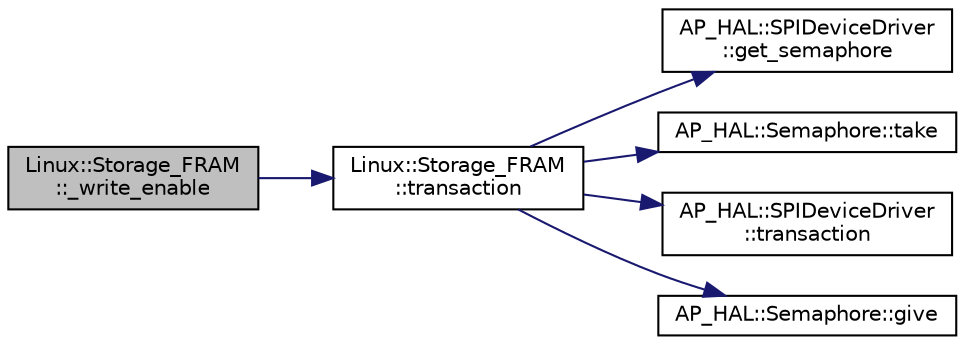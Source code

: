 digraph "Linux::Storage_FRAM::_write_enable"
{
 // INTERACTIVE_SVG=YES
  edge [fontname="Helvetica",fontsize="10",labelfontname="Helvetica",labelfontsize="10"];
  node [fontname="Helvetica",fontsize="10",shape=record];
  rankdir="LR";
  Node1 [label="Linux::Storage_FRAM\l::_write_enable",height=0.2,width=0.4,color="black", fillcolor="grey75", style="filled", fontcolor="black"];
  Node1 -> Node2 [color="midnightblue",fontsize="10",style="solid",fontname="Helvetica"];
  Node2 [label="Linux::Storage_FRAM\l::transaction",height=0.2,width=0.4,color="black", fillcolor="white", style="filled",URL="$classLinux_1_1Storage__FRAM.html#a64df4e246aea0f9804d0a2551cf1722b"];
  Node2 -> Node3 [color="midnightblue",fontsize="10",style="solid",fontname="Helvetica"];
  Node3 [label="AP_HAL::SPIDeviceDriver\l::get_semaphore",height=0.2,width=0.4,color="black", fillcolor="white", style="filled",URL="$classAP__HAL_1_1SPIDeviceDriver.html#a1c518b753148caee4d708c2311a9e548"];
  Node2 -> Node4 [color="midnightblue",fontsize="10",style="solid",fontname="Helvetica"];
  Node4 [label="AP_HAL::Semaphore::take",height=0.2,width=0.4,color="black", fillcolor="white", style="filled",URL="$classAP__HAL_1_1Semaphore.html#abd3a0affad8bb211981a979f30386589"];
  Node2 -> Node5 [color="midnightblue",fontsize="10",style="solid",fontname="Helvetica"];
  Node5 [label="AP_HAL::SPIDeviceDriver\l::transaction",height=0.2,width=0.4,color="black", fillcolor="white", style="filled",URL="$classAP__HAL_1_1SPIDeviceDriver.html#acb3739821064a2bebc3015b817978724"];
  Node2 -> Node6 [color="midnightblue",fontsize="10",style="solid",fontname="Helvetica"];
  Node6 [label="AP_HAL::Semaphore::give",height=0.2,width=0.4,color="black", fillcolor="white", style="filled",URL="$classAP__HAL_1_1Semaphore.html#afcdbf03d5bea9d83037acc93bfaea7ce"];
}
